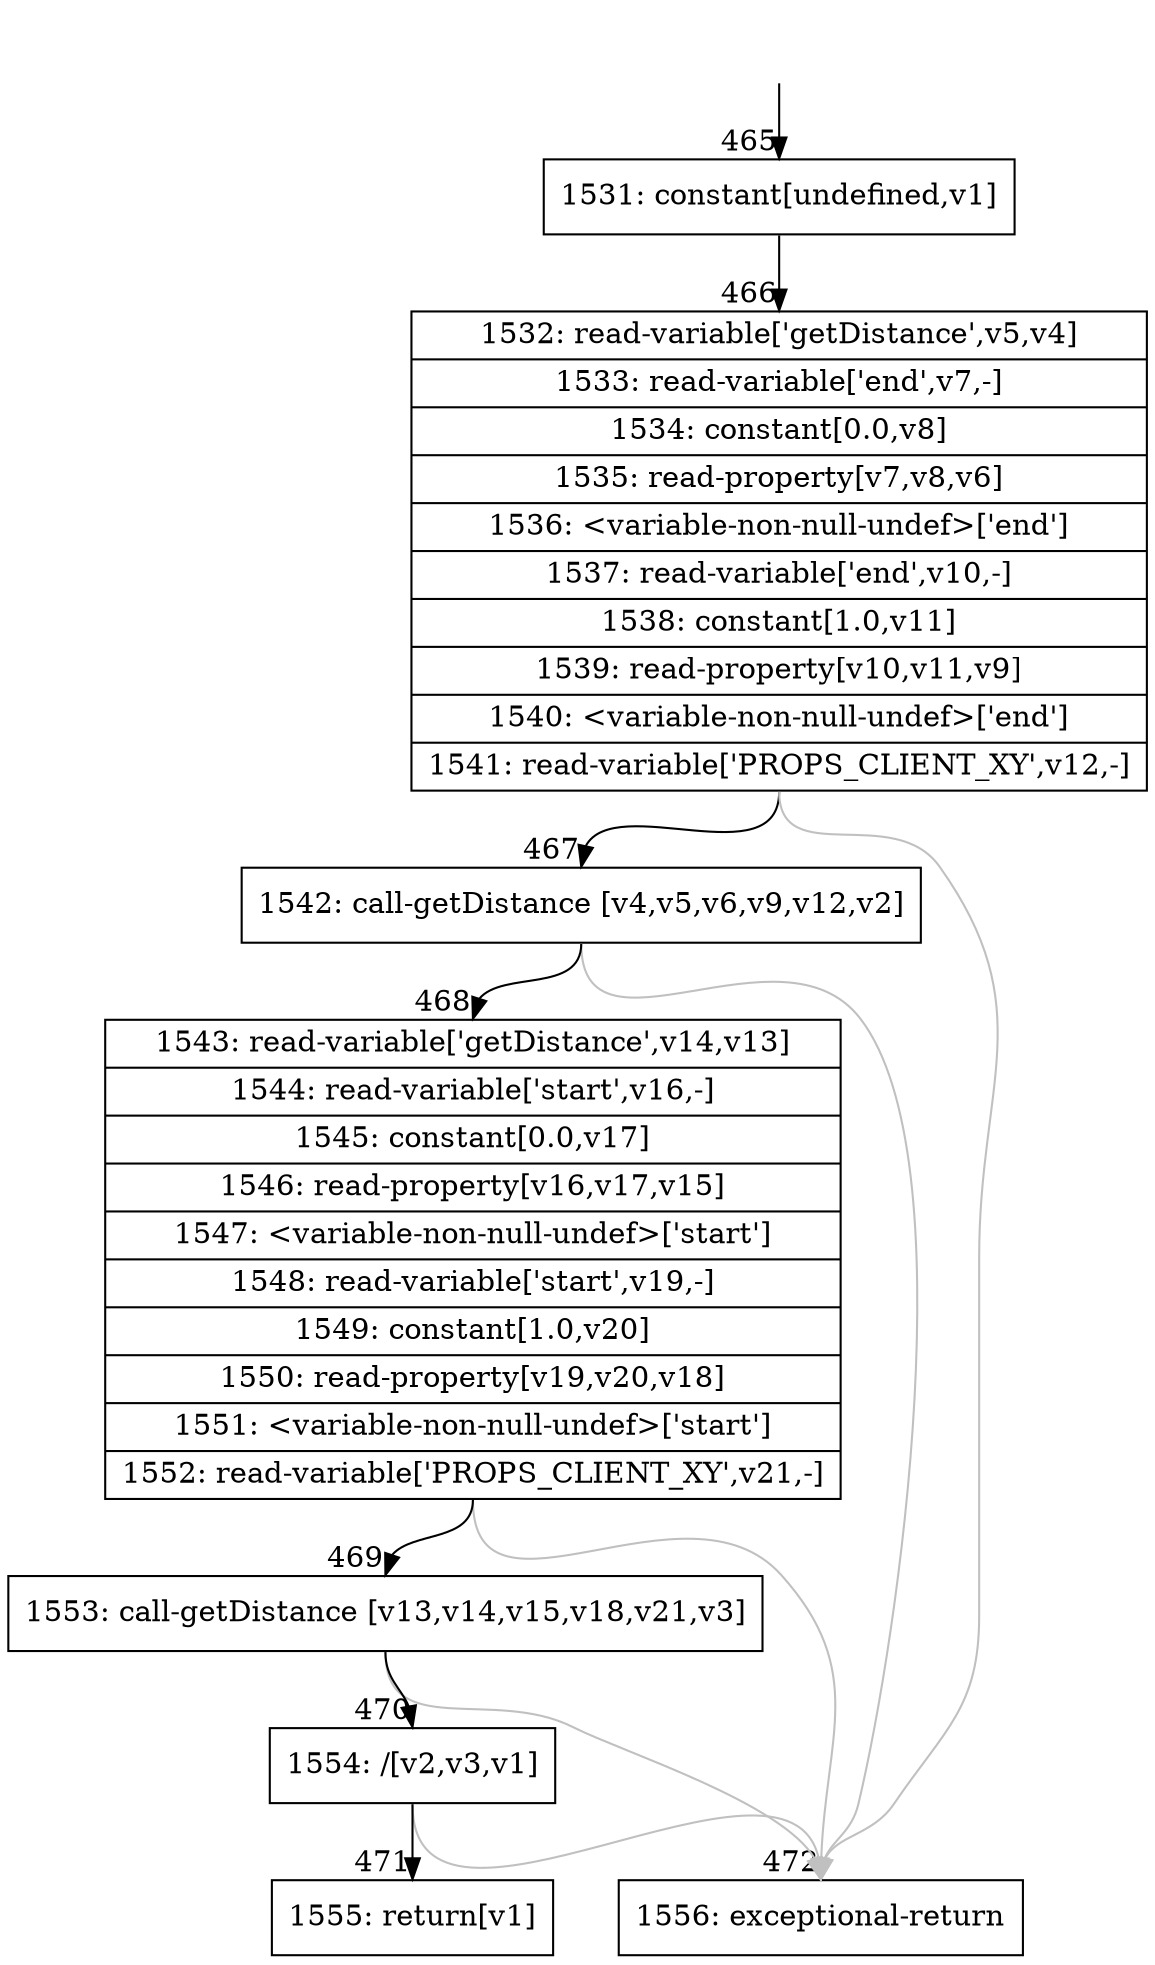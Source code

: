 digraph {
rankdir="TD"
BB_entry43[shape=none,label=""];
BB_entry43 -> BB465 [tailport=s, headport=n, headlabel="    465"]
BB465 [shape=record label="{1531: constant[undefined,v1]}" ] 
BB465 -> BB466 [tailport=s, headport=n, headlabel="      466"]
BB466 [shape=record label="{1532: read-variable['getDistance',v5,v4]|1533: read-variable['end',v7,-]|1534: constant[0.0,v8]|1535: read-property[v7,v8,v6]|1536: \<variable-non-null-undef\>['end']|1537: read-variable['end',v10,-]|1538: constant[1.0,v11]|1539: read-property[v10,v11,v9]|1540: \<variable-non-null-undef\>['end']|1541: read-variable['PROPS_CLIENT_XY',v12,-]}" ] 
BB466 -> BB467 [tailport=s, headport=n, headlabel="      467"]
BB466 -> BB472 [tailport=s, headport=n, color=gray, headlabel="      472"]
BB467 [shape=record label="{1542: call-getDistance [v4,v5,v6,v9,v12,v2]}" ] 
BB467 -> BB468 [tailport=s, headport=n, headlabel="      468"]
BB467 -> BB472 [tailport=s, headport=n, color=gray]
BB468 [shape=record label="{1543: read-variable['getDistance',v14,v13]|1544: read-variable['start',v16,-]|1545: constant[0.0,v17]|1546: read-property[v16,v17,v15]|1547: \<variable-non-null-undef\>['start']|1548: read-variable['start',v19,-]|1549: constant[1.0,v20]|1550: read-property[v19,v20,v18]|1551: \<variable-non-null-undef\>['start']|1552: read-variable['PROPS_CLIENT_XY',v21,-]}" ] 
BB468 -> BB469 [tailport=s, headport=n, headlabel="      469"]
BB468 -> BB472 [tailport=s, headport=n, color=gray]
BB469 [shape=record label="{1553: call-getDistance [v13,v14,v15,v18,v21,v3]}" ] 
BB469 -> BB470 [tailport=s, headport=n, headlabel="      470"]
BB469 -> BB472 [tailport=s, headport=n, color=gray]
BB470 [shape=record label="{1554: /[v2,v3,v1]}" ] 
BB470 -> BB471 [tailport=s, headport=n, headlabel="      471"]
BB470 -> BB472 [tailport=s, headport=n, color=gray]
BB471 [shape=record label="{1555: return[v1]}" ] 
BB472 [shape=record label="{1556: exceptional-return}" ] 
//#$~ 712
}
